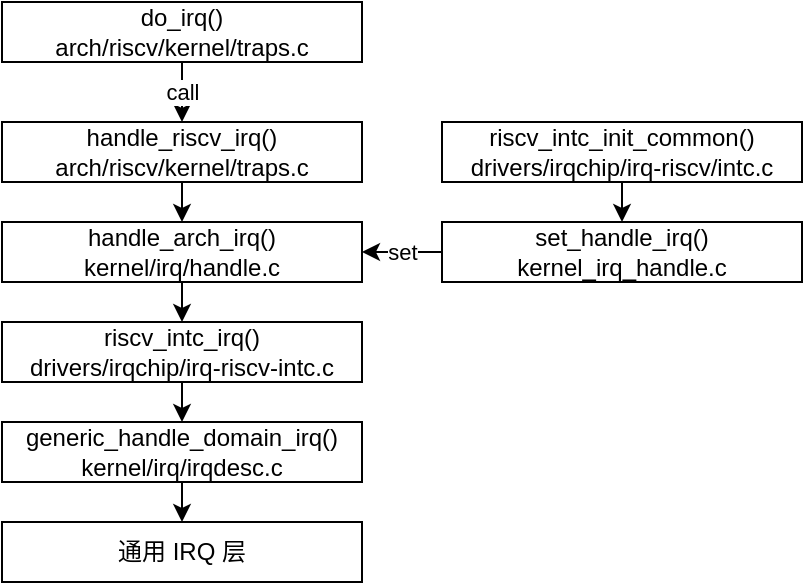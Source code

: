 <mxfile>
    <diagram id="8Ngm-lzpuyZsyhjhl9LQ" name="Page-1">
        <mxGraphModel dx="387" dy="518" grid="1" gridSize="10" guides="1" tooltips="1" connect="1" arrows="1" fold="1" page="1" pageScale="1" pageWidth="850" pageHeight="1100" math="0" shadow="0">
            <root>
                <mxCell id="0"/>
                <mxCell id="1" parent="0"/>
                <mxCell id="8" style="edgeStyle=none;html=1;" edge="1" parent="1" source="2" target="7">
                    <mxGeometry relative="1" as="geometry"/>
                </mxCell>
                <mxCell id="2" value="handle_riscv_irq()&lt;div&gt;arch/riscv/kernel/traps.c&lt;/div&gt;" style="rounded=0;whiteSpace=wrap;html=1;fontSize=12;" vertex="1" parent="1">
                    <mxGeometry x="200" y="580" width="180" height="30" as="geometry"/>
                </mxCell>
                <mxCell id="3" value="call" style="edgeStyle=none;html=1;entryX=0.5;entryY=0;entryDx=0;entryDy=0;" edge="1" parent="1" source="4" target="2">
                    <mxGeometry relative="1" as="geometry"/>
                </mxCell>
                <mxCell id="4" value="do_irq()&lt;div&gt;arch/riscv/kernel/traps.c&lt;/div&gt;" style="rounded=0;whiteSpace=wrap;html=1;fontSize=12;" vertex="1" parent="1">
                    <mxGeometry x="200" y="520" width="180" height="30" as="geometry"/>
                </mxCell>
                <mxCell id="16" style="edgeStyle=none;html=1;entryX=0.5;entryY=0;entryDx=0;entryDy=0;" edge="1" parent="1" source="7" target="14">
                    <mxGeometry relative="1" as="geometry"/>
                </mxCell>
                <mxCell id="7" value="handle_arch_irq()&lt;div&gt;kernel/irq/handle.c&lt;/div&gt;" style="rounded=0;whiteSpace=wrap;html=1;fontSize=12;" vertex="1" parent="1">
                    <mxGeometry x="200" y="630" width="180" height="30" as="geometry"/>
                </mxCell>
                <mxCell id="10" value="set" style="edgeStyle=none;html=1;" edge="1" parent="1" source="9" target="7">
                    <mxGeometry relative="1" as="geometry"/>
                </mxCell>
                <mxCell id="9" value="set_handle_irq()&lt;div&gt;kernel_irq_handle.c&lt;/div&gt;" style="rounded=0;whiteSpace=wrap;html=1;fontSize=12;" vertex="1" parent="1">
                    <mxGeometry x="420" y="630" width="180" height="30" as="geometry"/>
                </mxCell>
                <mxCell id="13" style="edgeStyle=none;html=1;" edge="1" parent="1" source="12" target="9">
                    <mxGeometry relative="1" as="geometry"/>
                </mxCell>
                <mxCell id="12" value="riscv_intc_init_common()&lt;div&gt;drivers/irqchip/irq-riscv/intc.c&lt;/div&gt;" style="rounded=0;whiteSpace=wrap;html=1;fontSize=12;" vertex="1" parent="1">
                    <mxGeometry x="420" y="580" width="180" height="30" as="geometry"/>
                </mxCell>
                <mxCell id="17" style="edgeStyle=none;html=1;" edge="1" parent="1" source="14" target="15">
                    <mxGeometry relative="1" as="geometry"/>
                </mxCell>
                <mxCell id="14" value="riscv_intc_irq()&lt;div&gt;drivers/irqchip/irq-riscv-intc.c&lt;/div&gt;" style="rounded=0;whiteSpace=wrap;html=1;fontSize=12;" vertex="1" parent="1">
                    <mxGeometry x="200" y="680" width="180" height="30" as="geometry"/>
                </mxCell>
                <mxCell id="19" style="edgeStyle=none;html=1;" edge="1" parent="1" source="15" target="18">
                    <mxGeometry relative="1" as="geometry"/>
                </mxCell>
                <mxCell id="15" value="generic_handle_domain_irq()&lt;div&gt;kernel/irq/irqdesc.c&lt;/div&gt;" style="rounded=0;whiteSpace=wrap;html=1;fontSize=12;" vertex="1" parent="1">
                    <mxGeometry x="200" y="730" width="180" height="30" as="geometry"/>
                </mxCell>
                <mxCell id="18" value="通用 IRQ 层" style="rounded=0;whiteSpace=wrap;html=1;fontSize=12;" vertex="1" parent="1">
                    <mxGeometry x="200" y="780" width="180" height="30" as="geometry"/>
                </mxCell>
            </root>
        </mxGraphModel>
    </diagram>
</mxfile>